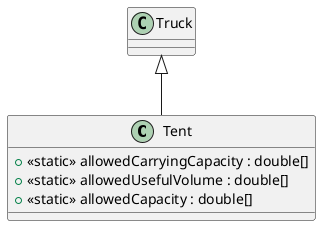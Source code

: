 @startuml
class Tent {
    + <<static>> allowedCarryingCapacity : double[]
    + <<static>> allowedUsefulVolume : double[]
    + <<static>> allowedCapacity : double[]
}
Truck <|-- Tent
@enduml
